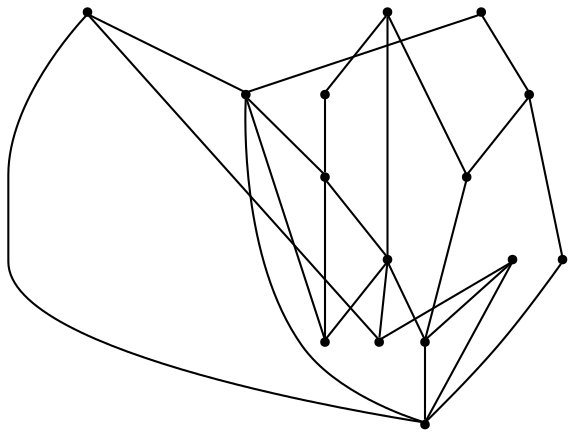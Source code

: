 graph {
  node [shape=point,comment="{\"directed\":false,\"doi\":\"10.1007/978-3-540-77537-9_20\",\"figure\":\"2 (2)\"}"]

  v0 [pos="1692.4460988599199,1303.419683632128"]
  v1 [pos="1468.2167846857114,1457.3506394496108"]
  v2 [pos="1570.9181453261263,1230.518128934918"]
  v3 [pos="1468.2167846857114,1268.3443344139328"]
  v4 [pos="1468.2167846857114,1206.2592802244242"]
  v5 [pos="1468.2167846857114,1333.180340266372"]
  v6 [pos="1468.2167846857114,1397.9540485405198"]
  v7 [pos="1557.4081395348837,1333.180340266372"]
  v8 [pos="1568.166115357155,1427.6523439950654"]
  v9 [pos="1379.088005615944,1206.2592802244244"]
  v10 [pos="1379.088005615944,1268.3443344139328"]
  v11 [pos="1379.088005615944,1397.9540485405198"]
  v12 [pos="1379.088005615944,1457.3506394496108"]
  v13 [pos="1284.5802863542424,1333.180340266372"]
  v14 [pos="1192.6994455027025,1376.3836949111476"]

  v0 -- v4 [id="-1",pos="1692.4460988599199,1303.419683632128 1663.0033516107603,1249.0873229656797 1647.7211183060047,1219.3974228968764 1603.7843317076217,1201.9827216084798 1585.7625072390533,1194.6675421651203 1566.798514858512,1190.703648066665 1547.300576427371,1191.9040610249835 1534.4452780790107,1192.7418187598025 1521.4354967693948,1194.8134437930944 1508.7594953670057,1197.0642975917006 1502.2087306532749,1198.0646205231637 1495.712302203511,1199.4610530182808 1489.1908052666242,1200.603079884847 1487.5103258709573,1200.9657351083465 1487.5103258709573,1200.9657351083465 1487.5103258709573,1200.9657351083465 1486.130159315952,1201.2033499654133 1486.130159315952,1201.2033499654133 1486.130159315952,1201.2033499654133 1468.2167846857114,1206.2592802244242 1468.2167846857114,1206.2592802244242 1468.2167846857114,1206.2592802244242"]
  v13 -- v11 [id="-3",pos="1284.5802863542424,1333.180340266372 1379.088005615944,1397.9540485405198 1379.088005615944,1397.9540485405198 1379.088005615944,1397.9540485405198"]
  v13 -- v5 [id="-4",pos="1284.5802863542424,1333.180340266372 1468.2167846857114,1333.180340266372 1468.2167846857114,1333.180340266372 1468.2167846857114,1333.180340266372"]
  v1 -- v0 [id="-5",pos="1468.2167846857114,1457.3506394496108 1520.4974008959393,1459.7138133332223 1589.4403215275254,1464.2531729634602 1618.4952071078988,1441.590719572125 1638.439288259107,1427.6897416224624 1651.9326241426688,1402.0054581751967 1663.5161739615505,1381.2853917578493 1671.7765585965888,1365.9589790714147 1679.4571867477061,1350.494932939934 1687.0461940321811,1334.839319370154 1688.7766831508902,1331.0588517298843 1690.6947405438088,1327.2908499654134 1692.3876905574355,1323.4976620437158 1692.8087647903797,1322.6558338188402 1692.8087647903797,1322.6558338188402 1692.8087647903797,1322.6558338188402 1693.0506693285565,1322.1180203200831 1693.0506693285565,1322.1180203200831 1693.0506693285565,1322.1180203200831 1693.2299662745274,1321.7554922993977 1693.2299662745274,1321.7554922993977 1693.2299662745274,1321.7554922993977 1692.4460988599199,1303.419683632128 1692.4460988599199,1303.419683632128 1692.4460988599199,1303.419683632128"]
  v12 -- v1 [id="-7",pos="1379.088005615944,1457.3506394496108 1468.2167846857114,1457.3506394496108 1468.2167846857114,1457.3506394496108 1468.2167846857114,1457.3506394496108"]
  v11 -- v6 [id="-8",pos="1379.088005615944,1397.9540485405198 1468.2167846857114,1397.9540485405198 1468.2167846857114,1397.9540485405198 1468.2167846857114,1397.9540485405198"]
  v10 -- v3 [id="-9",pos="1379.088005615944,1268.3443344139328 1468.2167846857114,1268.3443344139328 1468.2167846857114,1268.3443344139328 1468.2167846857114,1268.3443344139328"]
  v9 -- v4 [id="-10",pos="1379.088005615944,1206.2592802244244 1468.2167846857114,1206.2592802244242 1468.2167846857114,1206.2592802244242 1468.2167846857114,1206.2592802244242"]
  v5 -- v7 [id="-19",pos="1468.2167846857114,1333.180340266372 1557.4081395348837,1333.180340266372 1557.4081395348837,1333.180340266372 1557.4081395348837,1333.180340266372"]
  v13 -- v10 [id="-20",pos="1284.5802863542424,1333.180340266372 1379.088005615944,1268.3443344139328 1379.088005615944,1268.3443344139328 1379.088005615944,1268.3443344139328"]
  v14 -- v11 [id="-21",pos="1192.6994455027025,1376.3836949111476 1379.088005615944,1397.9540485405198 1379.088005615944,1397.9540485405198 1379.088005615944,1397.9540485405198"]
  v14 -- v12 [id="-22",pos="1192.6994455027025,1376.3836949111476 1379.088005615944,1457.3506394496108 1379.088005615944,1457.3506394496108 1379.088005615944,1457.3506394496108"]
  v8 -- v1 [id="-25",pos="1568.166115357155,1427.6523439950654 1468.2167846857114,1457.3506394496108 1468.2167846857114,1457.3506394496108 1468.2167846857114,1457.3506394496108"]
  v9 -- v14 [id="-27",pos="1379.088005615944,1206.2592802244244 1360.728551891238,1206.9637294098825 1360.728551891238,1206.9637294098825 1360.728551891238,1206.9637294098825 1359.886276174146,1207.447227306944 1359.886276174146,1207.447227306944 1359.886276174146,1207.447227306944 1358.7478869061138,1208.1057562764486 1358.7478869061138,1208.1057562764486 1358.7478869061138,1208.1057562764486 1355.3203757352605,1209.9981525444261 1351.9136065106059,1212.0196596688934 1348.4818960500318,1213.92452181267 1337.1943325308866,1220.5269838876434 1325.8484879604605,1227.0543963021942 1314.7442934258038,1233.9693956918427 1297.6524207536563,1244.398118420225 1280.56474737123,1255.389713601777 1266.120717745049,1269.3696844991048 1250.6425175866414,1284.2418559357614 1239.0172293729559,1301.8731836168693 1227.225114831259,1319.6589355145077 1220.432572830555,1330.2086281192662 1213.7859879604605,1340.7997888414786 1207.1727429057275,1351.4621831396853 1205.4631229844204,1354.2756549858323 1203.7617743913518,1357.093197322036 1202.0730236674463,1359.9193894496107 1192.6994455027025,1376.3836949111476 1192.6994455027025,1376.3836949111476 1192.6994455027025,1376.3836949111476"]
  v0 -- v7 [id="-33",pos="1692.4460988599199,1303.419683632128 1557.4081395348837,1333.180340266372 1557.4081395348837,1333.180340266372 1557.4081395348837,1333.180340266372"]
  v8 -- v7 [id="-34",pos="1568.166115357155,1427.6523439950654 1557.4081395348837,1333.180340266372 1557.4081395348837,1333.180340266372 1557.4081395348837,1333.180340266372"]
  v2 -- v3 [id="-35",pos="1570.9181453261263,1230.518128934918 1529.7542897069177,1252.3635586501612 1514.672222545535,1262.4630804951985 1468.2167846857114,1268.3443344139328"]
  v2 -- v4 [id="-36",pos="1570.9181453261263,1230.518128934918 1528.4115350057912,1213.332647117846 1513.3796048186546,1212.490691690156 1468.2167846857114,1206.2592802244242"]
  v1 -- v4 [id="-37",pos="1468.2167846857114,1457.3506394496108 1474.2129568410473,1475.8365156370219 1478.1492183241733,1477.0077991508715 1482.0479407022165,1477.7745777153245 1496.863162089503,1481.2342398579915 1511.7324652383493,1484.4980096666739 1526.7103136639262,1487.194709329316 1550.0819059859873,1491.358820657441 1571.2267294950263,1493.9972614311448 1594.6608021580894,1488.6328643475156 1638.2682626413743,1479.062633412679 1680.8666210795557,1449.3976650954737 1707.9367696362872,1414.2265957595362 1734.2771325399708,1380.393445624149 1759.487632006268,1327.6409121102997 1750.9770715048146,1283.7124378227463 1741.5326144196265,1236.549450373794 1705.1596393673917,1198.9482984739361 1663.5745822640351,1177.2028501707134 1626.3802006921103,1157.829225542473 1576.3222494435863,1141.7441752716989 1533.9114592796147,1143.7198893830268 1492.167974427689,1147.1669584470806 1474.1254080129224,1159.4589479989716 1468.2167846857114,1206.2592802244242"]
  v5 -- v6 [id="-39",pos="1468.2167846857114,1333.180340266372 1468.1341271040342,1354.7699765807008 1468.2335766519816,1376.3628536032397 1468.2167846857114,1397.9540485405198"]
  v3 -- v5 [id="-41",pos="1468.2167846857114,1268.3443344139328 1468.2714535738478,1289.954159062888 1468.1529403893896,1311.5656257360527 1468.2167846857114,1333.180340266372"]
  v4 -- v3 [id="-42",pos="1468.2167846857114,1206.2592802244242 1469.6254448961158,1224.3352164171938 1469.003048987691,1246.3387991653644 1468.2167846857114,1268.3443344139328"]
  v6 -- v1 [id="-44",pos="1468.2167846857114,1397.9540485405198 1468.3950327348443,1423.465748775551 1468.446959937165,1448.9750189084923 1468.2167846857114,1457.3506394496108"]
  v8 -- v6 [id="-24",pos="1568.166115357155,1427.6523439950654 1468.2167846857114,1397.9540485405198 1468.2167846857114,1397.9540485405198 1468.2167846857114,1397.9540485405198"]
  v5 -- v2 [id="-43",pos="1468.2167846857114,1333.180340266372 1498.4392954981604,1317.0619628582579 1510.9986075467841,1309.9594665203672 1522.6280950501907,1297.3966621768834 1531.3846321283384,1288.1682252040052 1539.6073504070903,1278.0812964375814 1547.7175786217977,1268.290114214348 1552.0541723916697,1263.0674210658217 1556.3907661615415,1257.8114007799552 1560.627213234125,1252.5094602781353 1561.8280828431593,1251.07143246275 1561.8280828431593,1251.07143246275 1561.8280828431593,1251.07143246275 1562.7871751652206,1249.9292783933697 1562.7871751652206,1249.9292783933697 1562.7871751652206,1249.9292783933697 1563.5085622388262,1249.0290640767414 1563.5085622388262,1249.0290640767414 1563.5085622388262,1249.0290640767414 1563.988044774255,1248.3704079044226 1563.988044774255,1248.3704079044226 1563.988044774255,1248.3704079044226 1564.3466386661971,1247.9494937919847 1564.3466386661971,1247.9494937919847 1564.3466386661971,1247.9494937919847 1564.5259356121683,1247.7702650266704 1564.5259356121683,1247.7702650266704 1564.5259356121683,1247.7702650266704 1570.9181453261263,1230.518128934918 1570.9181453261263,1230.518128934918 1570.9181453261263,1230.518128934918"]
}